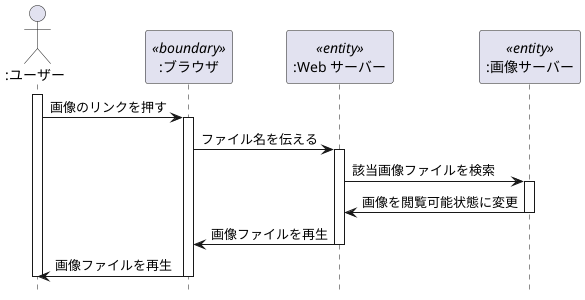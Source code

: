 @startuml
hide footbox
Actor ":ユーザー" as a
participant ":ブラウザ" as b <<boundary>>
participant ":Web サーバー" as c <<entity>>
participant ":画像サーバー" as d <<entity>>


activate a
a->b:画像のリンクを押す
activate b
b->c:ファイル名を伝える
activate c
c->d:該当画像ファイルを検索
activate d
d->c:画像を閲覧可能状態に変更
deactivate d
c->b:画像ファイルを再生
deactivate c
b->a:画像ファイルを再生
deactivate b
deactivate a
@enduml